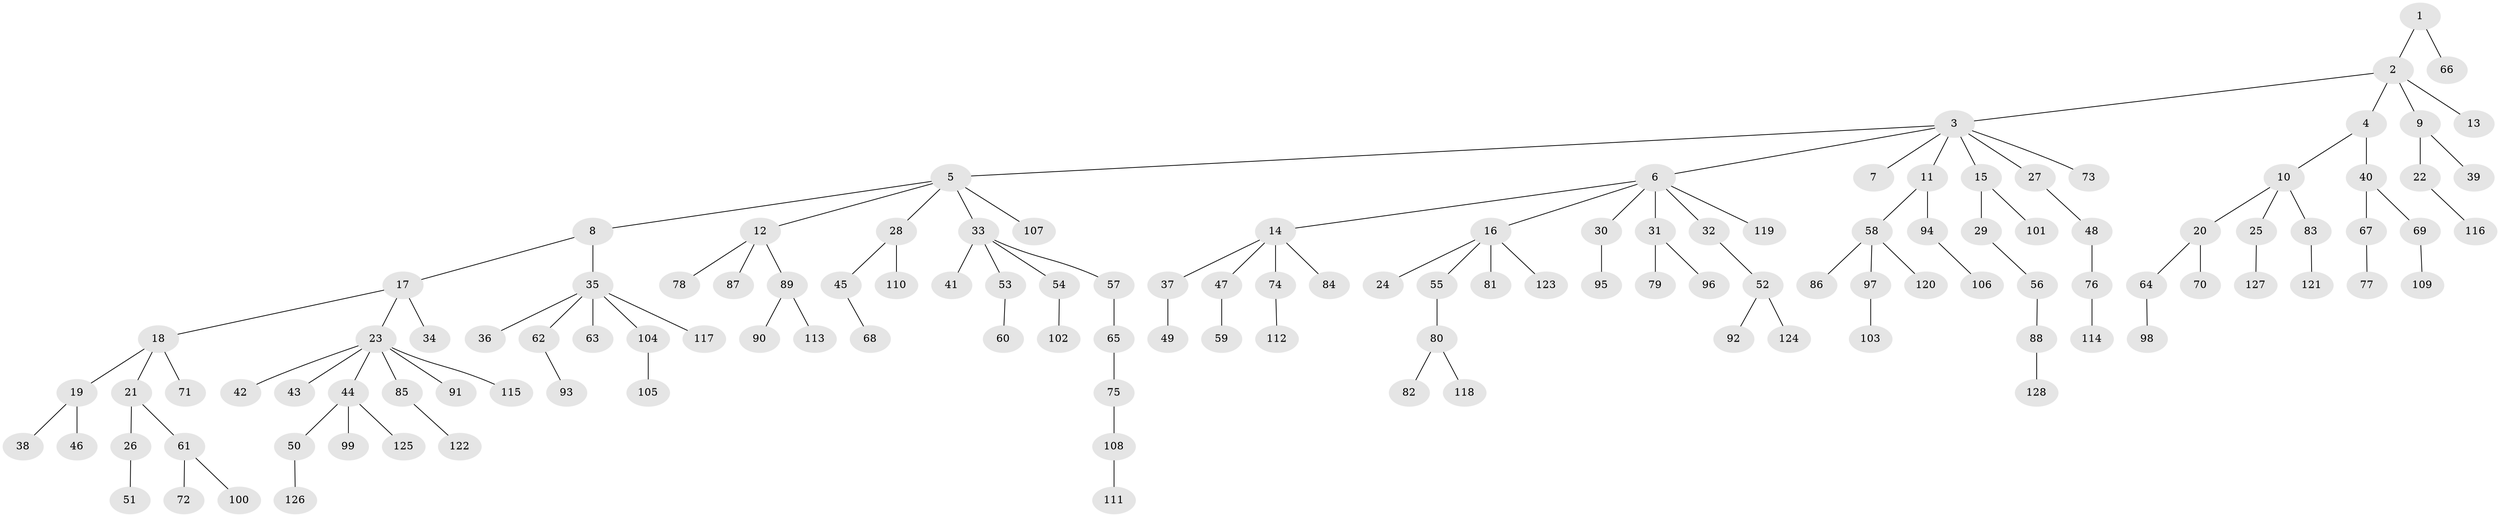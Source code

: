 // coarse degree distribution, {3: 0.07692307692307693, 1: 0.5384615384615384, 4: 0.07692307692307693, 6: 0.02564102564102564, 2: 0.23076923076923078, 5: 0.05128205128205128}
// Generated by graph-tools (version 1.1) at 2025/37/03/04/25 23:37:27]
// undirected, 128 vertices, 127 edges
graph export_dot {
  node [color=gray90,style=filled];
  1;
  2;
  3;
  4;
  5;
  6;
  7;
  8;
  9;
  10;
  11;
  12;
  13;
  14;
  15;
  16;
  17;
  18;
  19;
  20;
  21;
  22;
  23;
  24;
  25;
  26;
  27;
  28;
  29;
  30;
  31;
  32;
  33;
  34;
  35;
  36;
  37;
  38;
  39;
  40;
  41;
  42;
  43;
  44;
  45;
  46;
  47;
  48;
  49;
  50;
  51;
  52;
  53;
  54;
  55;
  56;
  57;
  58;
  59;
  60;
  61;
  62;
  63;
  64;
  65;
  66;
  67;
  68;
  69;
  70;
  71;
  72;
  73;
  74;
  75;
  76;
  77;
  78;
  79;
  80;
  81;
  82;
  83;
  84;
  85;
  86;
  87;
  88;
  89;
  90;
  91;
  92;
  93;
  94;
  95;
  96;
  97;
  98;
  99;
  100;
  101;
  102;
  103;
  104;
  105;
  106;
  107;
  108;
  109;
  110;
  111;
  112;
  113;
  114;
  115;
  116;
  117;
  118;
  119;
  120;
  121;
  122;
  123;
  124;
  125;
  126;
  127;
  128;
  1 -- 2;
  1 -- 66;
  2 -- 3;
  2 -- 4;
  2 -- 9;
  2 -- 13;
  3 -- 5;
  3 -- 6;
  3 -- 7;
  3 -- 11;
  3 -- 15;
  3 -- 27;
  3 -- 73;
  4 -- 10;
  4 -- 40;
  5 -- 8;
  5 -- 12;
  5 -- 28;
  5 -- 33;
  5 -- 107;
  6 -- 14;
  6 -- 16;
  6 -- 30;
  6 -- 31;
  6 -- 32;
  6 -- 119;
  8 -- 17;
  8 -- 35;
  9 -- 22;
  9 -- 39;
  10 -- 20;
  10 -- 25;
  10 -- 83;
  11 -- 58;
  11 -- 94;
  12 -- 78;
  12 -- 87;
  12 -- 89;
  14 -- 37;
  14 -- 47;
  14 -- 74;
  14 -- 84;
  15 -- 29;
  15 -- 101;
  16 -- 24;
  16 -- 55;
  16 -- 81;
  16 -- 123;
  17 -- 18;
  17 -- 23;
  17 -- 34;
  18 -- 19;
  18 -- 21;
  18 -- 71;
  19 -- 38;
  19 -- 46;
  20 -- 64;
  20 -- 70;
  21 -- 26;
  21 -- 61;
  22 -- 116;
  23 -- 42;
  23 -- 43;
  23 -- 44;
  23 -- 85;
  23 -- 91;
  23 -- 115;
  25 -- 127;
  26 -- 51;
  27 -- 48;
  28 -- 45;
  28 -- 110;
  29 -- 56;
  30 -- 95;
  31 -- 79;
  31 -- 96;
  32 -- 52;
  33 -- 41;
  33 -- 53;
  33 -- 54;
  33 -- 57;
  35 -- 36;
  35 -- 62;
  35 -- 63;
  35 -- 104;
  35 -- 117;
  37 -- 49;
  40 -- 67;
  40 -- 69;
  44 -- 50;
  44 -- 99;
  44 -- 125;
  45 -- 68;
  47 -- 59;
  48 -- 76;
  50 -- 126;
  52 -- 92;
  52 -- 124;
  53 -- 60;
  54 -- 102;
  55 -- 80;
  56 -- 88;
  57 -- 65;
  58 -- 86;
  58 -- 97;
  58 -- 120;
  61 -- 72;
  61 -- 100;
  62 -- 93;
  64 -- 98;
  65 -- 75;
  67 -- 77;
  69 -- 109;
  74 -- 112;
  75 -- 108;
  76 -- 114;
  80 -- 82;
  80 -- 118;
  83 -- 121;
  85 -- 122;
  88 -- 128;
  89 -- 90;
  89 -- 113;
  94 -- 106;
  97 -- 103;
  104 -- 105;
  108 -- 111;
}

